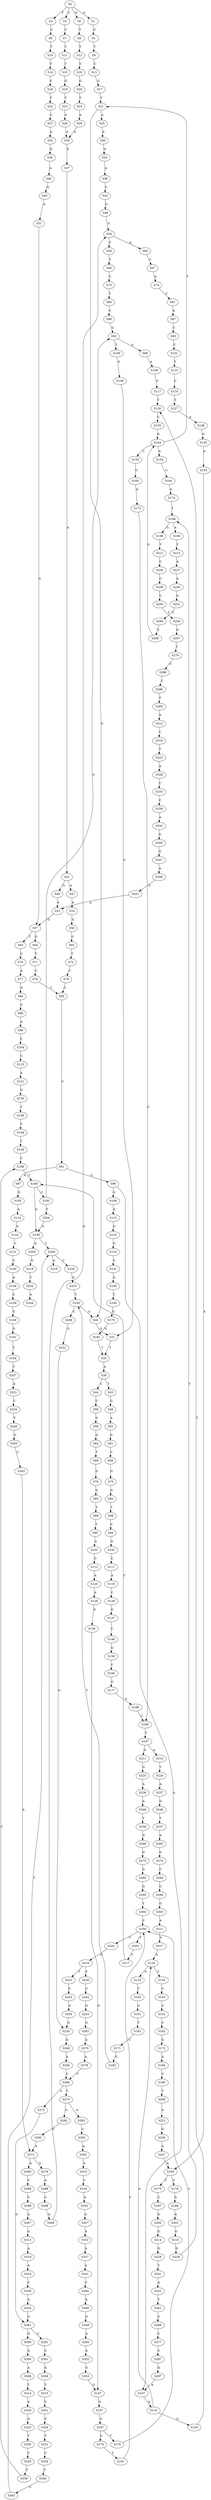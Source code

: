 strict digraph  {
	S0 -> S1 [ label = A ];
	S0 -> S2 [ label = T ];
	S0 -> S3 [ label = C ];
	S0 -> S4 [ label = G ];
	S1 -> S5 [ label = G ];
	S2 -> S6 [ label = C ];
	S3 -> S7 [ label = C ];
	S4 -> S8 [ label = T ];
	S5 -> S9 [ label = T ];
	S6 -> S10 [ label = T ];
	S7 -> S11 [ label = T ];
	S8 -> S12 [ label = T ];
	S9 -> S13 [ label = C ];
	S10 -> S14 [ label = T ];
	S11 -> S15 [ label = T ];
	S12 -> S16 [ label = T ];
	S13 -> S17 [ label = G ];
	S14 -> S18 [ label = C ];
	S15 -> S19 [ label = G ];
	S16 -> S20 [ label = G ];
	S17 -> S21 [ label = T ];
	S18 -> S22 [ label = T ];
	S19 -> S23 [ label = T ];
	S20 -> S24 [ label = T ];
	S21 -> S25 [ label = A ];
	S21 -> S26 [ label = G ];
	S22 -> S27 [ label = C ];
	S23 -> S28 [ label = A ];
	S24 -> S29 [ label = A ];
	S25 -> S30 [ label = A ];
	S26 -> S31 [ label = G ];
	S27 -> S32 [ label = G ];
	S28 -> S33 [ label = G ];
	S29 -> S33 [ label = G ];
	S30 -> S34 [ label = G ];
	S31 -> S35 [ label = T ];
	S32 -> S36 [ label = G ];
	S33 -> S37 [ label = G ];
	S34 -> S38 [ label = A ];
	S35 -> S39 [ label = A ];
	S36 -> S40 [ label = A ];
	S37 -> S41 [ label = A ];
	S38 -> S42 [ label = C ];
	S39 -> S43 [ label = T ];
	S39 -> S44 [ label = C ];
	S40 -> S45 [ label = G ];
	S41 -> S46 [ label = G ];
	S41 -> S47 [ label = A ];
	S42 -> S48 [ label = G ];
	S43 -> S49 [ label = G ];
	S44 -> S50 [ label = C ];
	S45 -> S51 [ label = A ];
	S46 -> S52 [ label = A ];
	S47 -> S53 [ label = A ];
	S48 -> S54 [ label = G ];
	S49 -> S55 [ label = A ];
	S50 -> S56 [ label = G ];
	S51 -> S57 [ label = G ];
	S52 -> S57 [ label = G ];
	S53 -> S58 [ label = G ];
	S54 -> S59 [ label = C ];
	S54 -> S60 [ label = A ];
	S55 -> S61 [ label = G ];
	S56 -> S62 [ label = G ];
	S57 -> S63 [ label = T ];
	S57 -> S64 [ label = G ];
	S58 -> S65 [ label = G ];
	S59 -> S66 [ label = T ];
	S60 -> S67 [ label = C ];
	S61 -> S68 [ label = C ];
	S62 -> S69 [ label = T ];
	S63 -> S70 [ label = C ];
	S64 -> S71 [ label = T ];
	S65 -> S72 [ label = T ];
	S66 -> S73 [ label = C ];
	S67 -> S74 [ label = A ];
	S68 -> S75 [ label = G ];
	S69 -> S76 [ label = G ];
	S70 -> S77 [ label = A ];
	S71 -> S78 [ label = C ];
	S72 -> S79 [ label = C ];
	S73 -> S80 [ label = T ];
	S74 -> S81 [ label = C ];
	S75 -> S82 [ label = G ];
	S76 -> S83 [ label = G ];
	S77 -> S84 [ label = G ];
	S78 -> S85 [ label = C ];
	S79 -> S85 [ label = C ];
	S80 -> S86 [ label = C ];
	S81 -> S87 [ label = A ];
	S82 -> S88 [ label = T ];
	S83 -> S89 [ label = T ];
	S84 -> S90 [ label = G ];
	S85 -> S91 [ label = C ];
	S86 -> S92 [ label = G ];
	S87 -> S93 [ label = C ];
	S88 -> S94 [ label = C ];
	S89 -> S95 [ label = T ];
	S90 -> S96 [ label = A ];
	S91 -> S97 [ label = A ];
	S91 -> S98 [ label = G ];
	S92 -> S99 [ label = A ];
	S92 -> S100 [ label = T ];
	S93 -> S101 [ label = C ];
	S94 -> S102 [ label = G ];
	S95 -> S103 [ label = A ];
	S96 -> S104 [ label = C ];
	S97 -> S105 [ label = G ];
	S98 -> S106 [ label = G ];
	S98 -> S107 [ label = A ];
	S99 -> S108 [ label = A ];
	S100 -> S109 [ label = G ];
	S101 -> S110 [ label = T ];
	S102 -> S111 [ label = C ];
	S103 -> S112 [ label = G ];
	S104 -> S113 [ label = C ];
	S105 -> S114 [ label = A ];
	S106 -> S115 [ label = A ];
	S107 -> S116 [ label = A ];
	S108 -> S117 [ label = G ];
	S109 -> S31 [ label = G ];
	S110 -> S118 [ label = C ];
	S111 -> S119 [ label = A ];
	S112 -> S120 [ label = A ];
	S113 -> S121 [ label = A ];
	S114 -> S122 [ label = G ];
	S115 -> S123 [ label = G ];
	S116 -> S124 [ label = A ];
	S116 -> S125 [ label = G ];
	S117 -> S126 [ label = T ];
	S118 -> S127 [ label = T ];
	S119 -> S128 [ label = C ];
	S120 -> S129 [ label = A ];
	S121 -> S130 [ label = G ];
	S122 -> S131 [ label = C ];
	S123 -> S132 [ label = G ];
	S124 -> S133 [ label = G ];
	S124 -> S134 [ label = C ];
	S125 -> S126 [ label = T ];
	S126 -> S135 [ label = C ];
	S127 -> S136 [ label = A ];
	S128 -> S137 [ label = G ];
	S129 -> S138 [ label = G ];
	S130 -> S139 [ label = T ];
	S131 -> S140 [ label = C ];
	S132 -> S141 [ label = C ];
	S133 -> S142 [ label = T ];
	S134 -> S143 [ label = C ];
	S135 -> S144 [ label = G ];
	S136 -> S145 [ label = G ];
	S137 -> S146 [ label = C ];
	S138 -> S147 [ label = G ];
	S139 -> S148 [ label = C ];
	S140 -> S149 [ label = A ];
	S141 -> S150 [ label = G ];
	S142 -> S151 [ label = G ];
	S143 -> S152 [ label = C ];
	S144 -> S153 [ label = C ];
	S144 -> S21 [ label = T ];
	S144 -> S154 [ label = A ];
	S145 -> S155 [ label = A ];
	S146 -> S156 [ label = G ];
	S147 -> S157 [ label = G ];
	S148 -> S158 [ label = T ];
	S149 -> S159 [ label = C ];
	S150 -> S160 [ label = T ];
	S151 -> S161 [ label = T ];
	S152 -> S162 [ label = C ];
	S153 -> S163 [ label = G ];
	S154 -> S164 [ label = G ];
	S155 -> S165 [ label = A ];
	S156 -> S166 [ label = C ];
	S157 -> S167 [ label = G ];
	S158 -> S168 [ label = C ];
	S159 -> S169 [ label = G ];
	S160 -> S170 [ label = G ];
	S161 -> S171 [ label = C ];
	S162 -> S172 [ label = G ];
	S163 -> S173 [ label = G ];
	S164 -> S174 [ label = G ];
	S165 -> S175 [ label = T ];
	S165 -> S176 [ label = C ];
	S166 -> S177 [ label = G ];
	S167 -> S178 [ label = T ];
	S167 -> S179 [ label = G ];
	S168 -> S180 [ label = T ];
	S169 -> S181 [ label = G ];
	S170 -> S182 [ label = G ];
	S171 -> S183 [ label = G ];
	S172 -> S184 [ label = A ];
	S173 -> S185 [ label = C ];
	S174 -> S186 [ label = T ];
	S175 -> S187 [ label = C ];
	S176 -> S188 [ label = G ];
	S177 -> S189 [ label = G ];
	S178 -> S190 [ label = C ];
	S179 -> S191 [ label = T ];
	S180 -> S192 [ label = C ];
	S180 -> S193 [ label = G ];
	S181 -> S194 [ label = T ];
	S182 -> S35 [ label = T ];
	S183 -> S195 [ label = T ];
	S184 -> S196 [ label = C ];
	S185 -> S197 [ label = T ];
	S186 -> S198 [ label = G ];
	S186 -> S199 [ label = A ];
	S187 -> S200 [ label = G ];
	S188 -> S201 [ label = A ];
	S189 -> S185 [ label = C ];
	S190 -> S202 [ label = C ];
	S190 -> S203 [ label = T ];
	S191 -> S190 [ label = C ];
	S192 -> S204 [ label = T ];
	S192 -> S92 [ label = G ];
	S193 -> S205 [ label = A ];
	S193 -> S206 [ label = T ];
	S194 -> S207 [ label = T ];
	S195 -> S208 [ label = C ];
	S195 -> S26 [ label = G ];
	S196 -> S209 [ label = T ];
	S197 -> S210 [ label = A ];
	S197 -> S211 [ label = G ];
	S198 -> S212 [ label = T ];
	S199 -> S213 [ label = T ];
	S200 -> S214 [ label = G ];
	S201 -> S215 [ label = G ];
	S202 -> S216 [ label = G ];
	S203 -> S217 [ label = C ];
	S204 -> S193 [ label = G ];
	S205 -> S218 [ label = G ];
	S206 -> S219 [ label = A ];
	S206 -> S220 [ label = C ];
	S207 -> S221 [ label = A ];
	S208 -> S222 [ label = G ];
	S209 -> S223 [ label = A ];
	S210 -> S224 [ label = T ];
	S211 -> S225 [ label = G ];
	S212 -> S226 [ label = C ];
	S213 -> S227 [ label = A ];
	S214 -> S228 [ label = G ];
	S215 -> S229 [ label = G ];
	S216 -> S230 [ label = C ];
	S216 -> S231 [ label = T ];
	S217 -> S180 [ label = T ];
	S218 -> S232 [ label = T ];
	S220 -> S233 [ label = G ];
	S221 -> S234 [ label = C ];
	S222 -> S235 [ label = G ];
	S223 -> S236 [ label = G ];
	S224 -> S237 [ label = A ];
	S225 -> S238 [ label = A ];
	S226 -> S239 [ label = C ];
	S227 -> S240 [ label = A ];
	S228 -> S241 [ label = T ];
	S229 -> S186 [ label = T ];
	S230 -> S242 [ label = C ];
	S231 -> S243 [ label = C ];
	S232 -> S244 [ label = A ];
	S233 -> S195 [ label = T ];
	S234 -> S245 [ label = T ];
	S235 -> S246 [ label = A ];
	S236 -> S247 [ label = A ];
	S237 -> S248 [ label = G ];
	S238 -> S249 [ label = A ];
	S239 -> S250 [ label = C ];
	S240 -> S251 [ label = G ];
	S241 -> S252 [ label = A ];
	S242 -> S253 [ label = G ];
	S243 -> S254 [ label = G ];
	S245 -> S255 [ label = G ];
	S246 -> S256 [ label = A ];
	S247 -> S165 [ label = A ];
	S248 -> S257 [ label = T ];
	S249 -> S258 [ label = T ];
	S250 -> S259 [ label = T ];
	S251 -> S260 [ label = T ];
	S252 -> S261 [ label = T ];
	S253 -> S262 [ label = G ];
	S254 -> S235 [ label = G ];
	S255 -> S263 [ label = C ];
	S256 -> S264 [ label = C ];
	S257 -> S265 [ label = A ];
	S258 -> S266 [ label = G ];
	S259 -> S267 [ label = G ];
	S260 -> S268 [ label = C ];
	S261 -> S269 [ label = C ];
	S262 -> S270 [ label = A ];
	S263 -> S271 [ label = A ];
	S264 -> S272 [ label = A ];
	S264 -> S273 [ label = T ];
	S265 -> S274 [ label = G ];
	S266 -> S275 [ label = G ];
	S267 -> S276 [ label = T ];
	S268 -> S144 [ label = G ];
	S269 -> S277 [ label = C ];
	S270 -> S278 [ label = A ];
	S271 -> S279 [ label = G ];
	S271 -> S280 [ label = A ];
	S272 -> S281 [ label = G ];
	S273 -> S282 [ label = G ];
	S273 -> S283 [ label = A ];
	S274 -> S284 [ label = C ];
	S275 -> S285 [ label = G ];
	S276 -> S286 [ label = C ];
	S277 -> S287 [ label = C ];
	S278 -> S264 [ label = C ];
	S279 -> S288 [ label = A ];
	S280 -> S289 [ label = C ];
	S281 -> S290 [ label = G ];
	S281 -> S291 [ label = C ];
	S282 -> S292 [ label = C ];
	S283 -> S293 [ label = C ];
	S284 -> S294 [ label = C ];
	S285 -> S295 [ label = G ];
	S286 -> S296 [ label = C ];
	S287 -> S297 [ label = G ];
	S288 -> S298 [ label = C ];
	S289 -> S299 [ label = C ];
	S290 -> S300 [ label = A ];
	S291 -> S301 [ label = C ];
	S292 -> S271 [ label = A ];
	S293 -> S302 [ label = A ];
	S294 -> S303 [ label = G ];
	S295 -> S304 [ label = T ];
	S296 -> S305 [ label = T ];
	S297 -> S107 [ label = A ];
	S298 -> S306 [ label = G ];
	S299 -> S307 [ label = A ];
	S300 -> S308 [ label = A ];
	S301 -> S309 [ label = G ];
	S302 -> S310 [ label = A ];
	S303 -> S311 [ label = A ];
	S304 -> S190 [ label = C ];
	S305 -> S312 [ label = A ];
	S306 -> S54 [ label = G ];
	S307 -> S313 [ label = G ];
	S308 -> S314 [ label = T ];
	S309 -> S315 [ label = T ];
	S310 -> S316 [ label = C ];
	S311 -> S317 [ label = A ];
	S312 -> S318 [ label = C ];
	S313 -> S319 [ label = A ];
	S314 -> S320 [ label = A ];
	S315 -> S321 [ label = C ];
	S316 -> S322 [ label = G ];
	S317 -> S124 [ label = A ];
	S318 -> S323 [ label = T ];
	S319 -> S324 [ label = A ];
	S320 -> S325 [ label = G ];
	S321 -> S326 [ label = C ];
	S322 -> S327 [ label = A ];
	S323 -> S328 [ label = A ];
	S324 -> S329 [ label = C ];
	S325 -> S330 [ label = T ];
	S326 -> S331 [ label = T ];
	S327 -> S332 [ label = A ];
	S328 -> S333 [ label = C ];
	S329 -> S334 [ label = A ];
	S330 -> S335 [ label = C ];
	S331 -> S336 [ label = C ];
	S332 -> S337 [ label = A ];
	S333 -> S338 [ label = C ];
	S334 -> S281 [ label = G ];
	S335 -> S339 [ label = T ];
	S336 -> S340 [ label = T ];
	S337 -> S341 [ label = A ];
	S338 -> S342 [ label = A ];
	S339 -> S168 [ label = C ];
	S340 -> S343 [ label = G ];
	S341 -> S344 [ label = C ];
	S342 -> S345 [ label = G ];
	S343 -> S206 [ label = T ];
	S344 -> S346 [ label = A ];
	S345 -> S347 [ label = G ];
	S346 -> S348 [ label = G ];
	S347 -> S349 [ label = A ];
	S348 -> S350 [ label = A ];
	S349 -> S351 [ label = G ];
	S350 -> S352 [ label = A ];
	S351 -> S52 [ label = A ];
	S352 -> S353 [ label = G ];
	S353 -> S147 [ label = G ];
}
